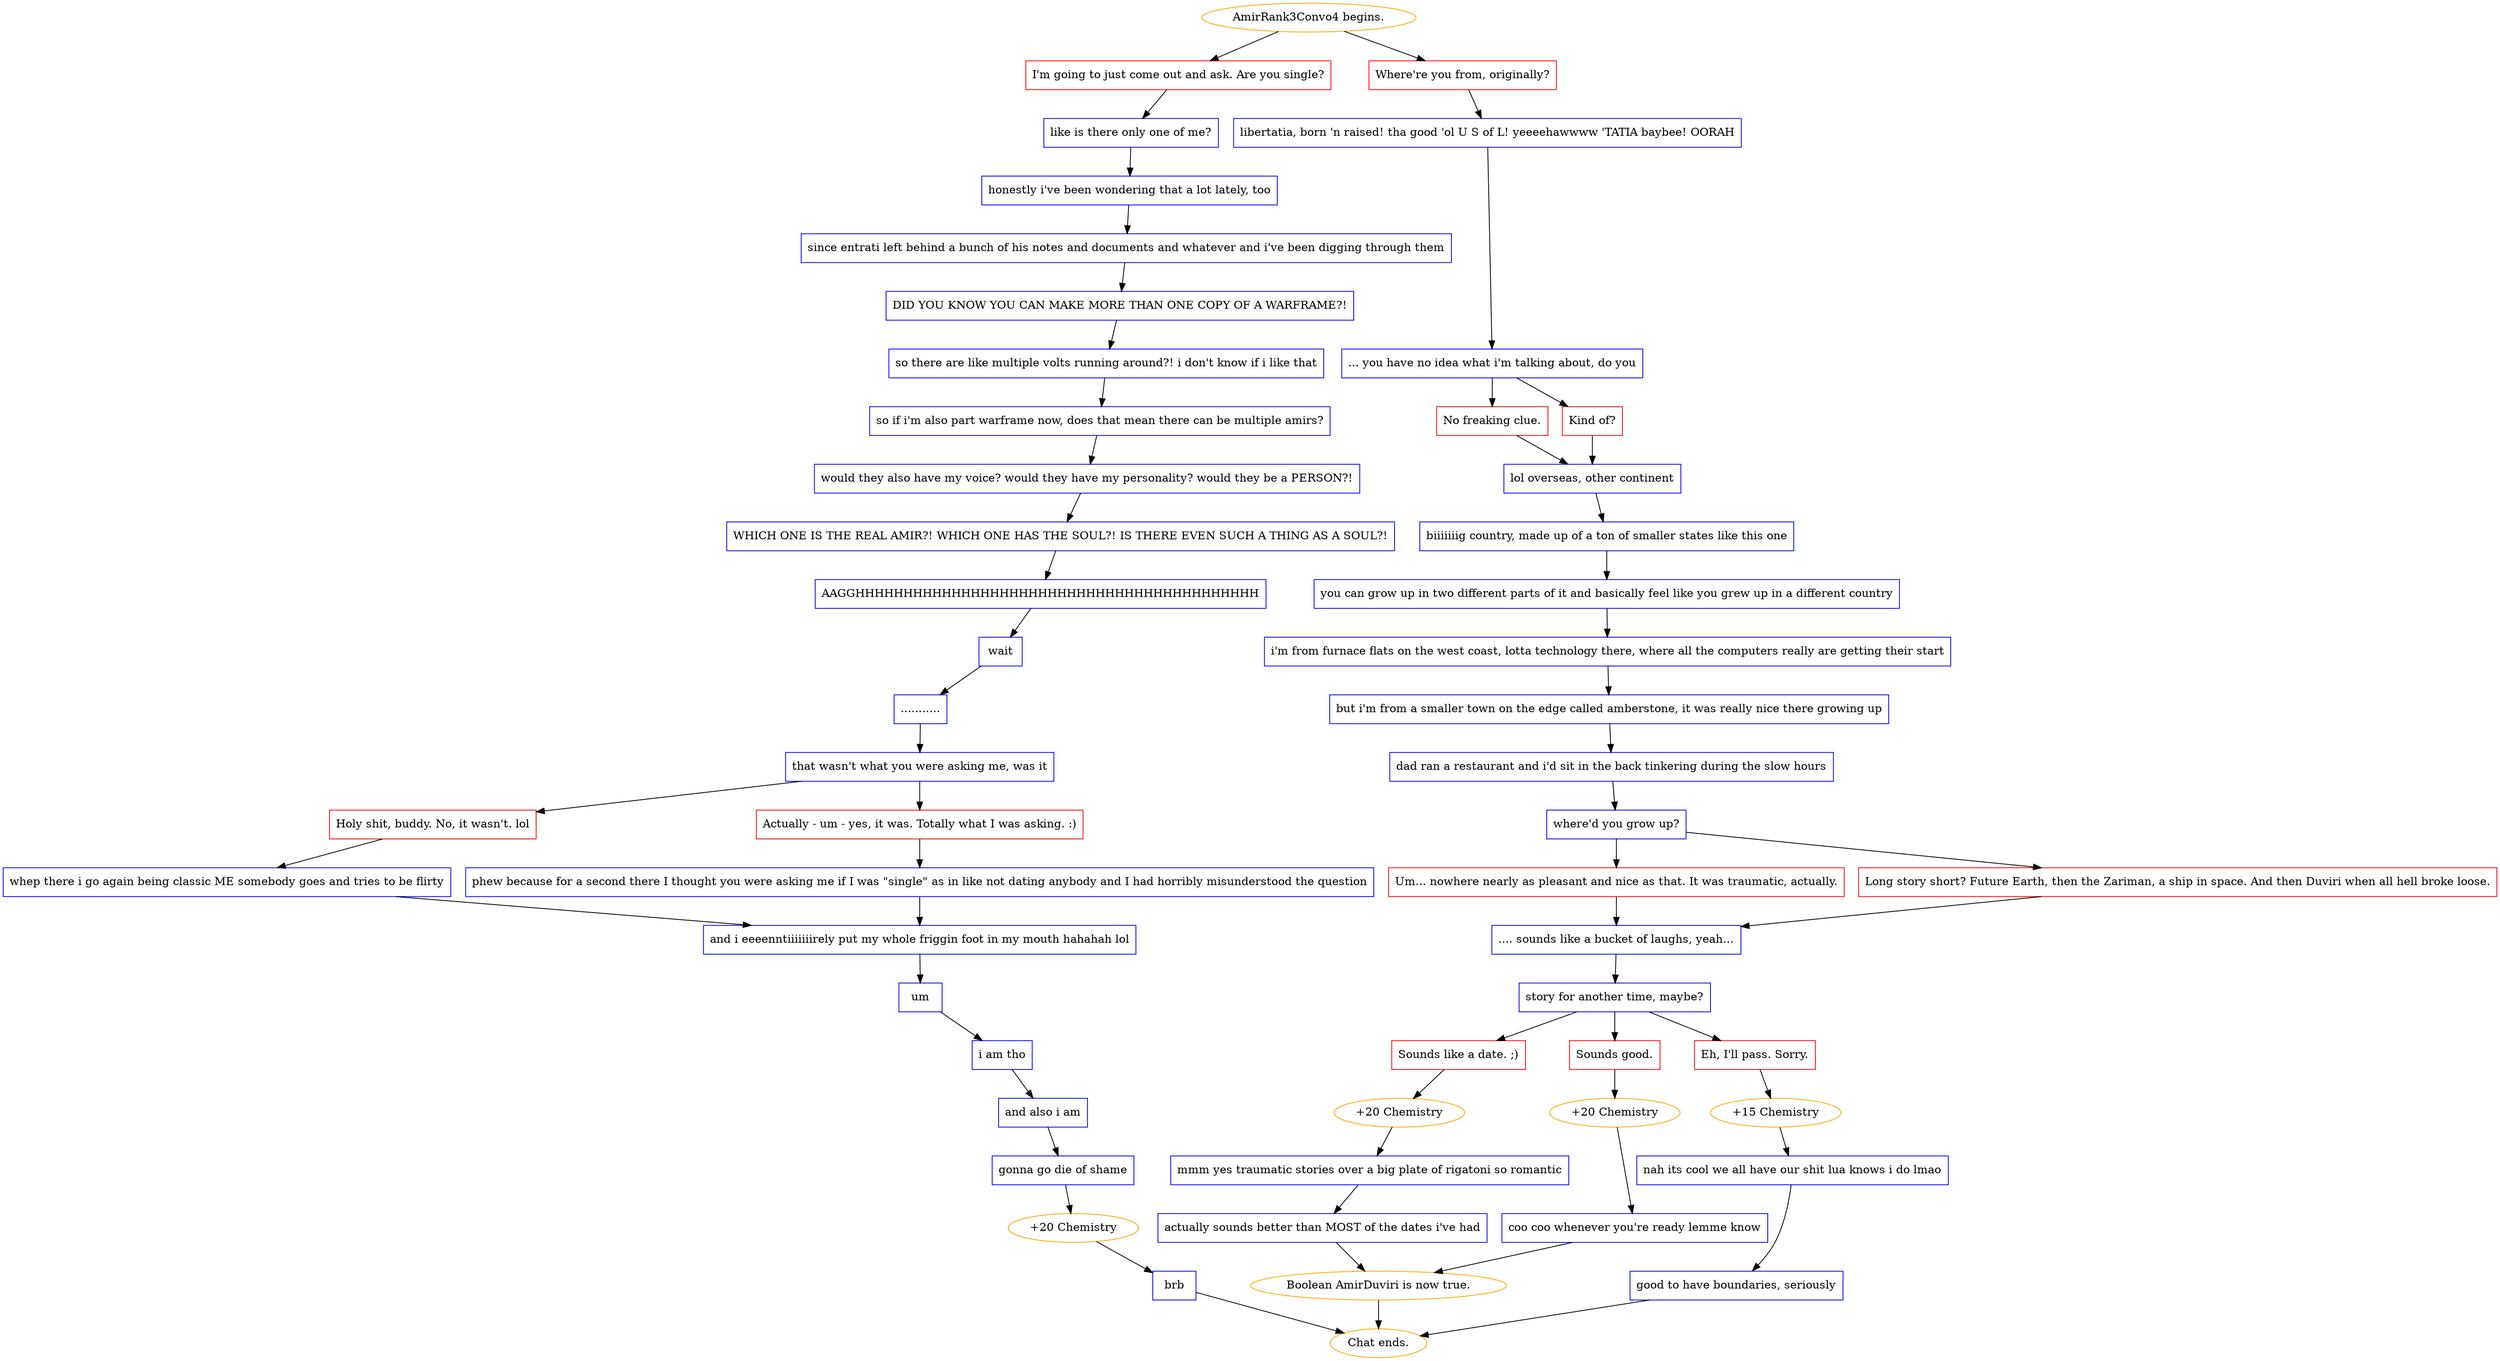 digraph {
	"AmirRank3Convo4 begins." [color=orange];
		"AmirRank3Convo4 begins." -> 1286;
		"AmirRank3Convo4 begins." -> 1287;
	1286 [label="I'm going to just come out and ask. Are you single?",shape=box,color=red];
		1286 -> 1288;
	1287 [label="Where're you from, originally?",shape=box,color=red];
		1287 -> 1311;
	1288 [label="like is there only one of me?",shape=box,color=blue];
		1288 -> 1289;
	1311 [label="libertatia, born 'n raised! tha good 'ol U S of L! yeeeehawwww 'TATIA baybee! OORAH",shape=box,color=blue];
		1311 -> 1312;
	1289 [label="honestly i've been wondering that a lot lately, too",shape=box,color=blue];
		1289 -> 1290;
	1312 [label="... you have no idea what i'm talking about, do you",shape=box,color=blue];
		1312 -> 1313;
		1312 -> 1314;
	1290 [label="since entrati left behind a bunch of his notes and documents and whatever and i've been digging through them",shape=box,color=blue];
		1290 -> 1291;
	1313 [label="No freaking clue.",shape=box,color=red];
		1313 -> 1315;
	1314 [label="Kind of?",shape=box,color=red];
		1314 -> 1315;
	1291 [label="DID YOU KNOW YOU CAN MAKE MORE THAN ONE COPY OF A WARFRAME?!",shape=box,color=blue];
		1291 -> 1292;
	1315 [label="lol overseas, other continent",shape=box,color=blue];
		1315 -> 1316;
	1292 [label="so there are like multiple volts running around?! i don't know if i like that",shape=box,color=blue];
		1292 -> 1293;
	1316 [label="biiiiiiig country, made up of a ton of smaller states like this one",shape=box,color=blue];
		1316 -> 1317;
	1293 [label="so if i'm also part warframe now, does that mean there can be multiple amirs?",shape=box,color=blue];
		1293 -> 1294;
	1317 [label="you can grow up in two different parts of it and basically feel like you grew up in a different country",shape=box,color=blue];
		1317 -> 1318;
	1294 [label="would they also have my voice? would they have my personality? would they be a PERSON?!",shape=box,color=blue];
		1294 -> 1295;
	1318 [label="i'm from furnace flats on the west coast, lotta technology there, where all the computers really are getting their start",shape=box,color=blue];
		1318 -> 1319;
	1295 [label="WHICH ONE IS THE REAL AMIR?! WHICH ONE HAS THE SOUL?! IS THERE EVEN SUCH A THING AS A SOUL?!",shape=box,color=blue];
		1295 -> 1296;
	1319 [label="but i'm from a smaller town on the edge called amberstone, it was really nice there growing up",shape=box,color=blue];
		1319 -> 1320;
	1296 [label="AAGGHHHHHHHHHHHHHHHHHHHHHHHHHHHHHHHHHHHHHHHHHH",shape=box,color=blue];
		1296 -> 1297;
	1320 [label="dad ran a restaurant and i'd sit in the back tinkering during the slow hours",shape=box,color=blue];
		1320 -> 1321;
	1297 [label="wait",shape=box,color=blue];
		1297 -> 1298;
	1321 [label="where'd you grow up?",shape=box,color=blue];
		1321 -> 1322;
		1321 -> 1323;
	1298 [label="...........",shape=box,color=blue];
		1298 -> 1299;
	1322 [label="Um... nowhere nearly as pleasant and nice as that. It was traumatic, actually.",shape=box,color=red];
		1322 -> 1324;
	1323 [label="Long story short? Future Earth, then the Zariman, a ship in space. And then Duviri when all hell broke loose.",shape=box,color=red];
		1323 -> 1324;
	1299 [label="that wasn't what you were asking me, was it",shape=box,color=blue];
		1299 -> 1300;
		1299 -> 1301;
	1324 [label=".... sounds like a bucket of laughs, yeah...",shape=box,color=blue];
		1324 -> 1325;
	1300 [label="Holy shit, buddy. No, it wasn't. lol",shape=box,color=red];
		1300 -> 1302;
	1301 [label="Actually - um - yes, it was. Totally what I was asking. :)",shape=box,color=red];
		1301 -> 1303;
	1325 [label="story for another time, maybe?",shape=box,color=blue];
		1325 -> 1326;
		1325 -> 1327;
		1325 -> 1328;
	1302 [label="whep there i go again being classic ME somebody goes and tries to be flirty",shape=box,color=blue];
		1302 -> 1304;
	1303 [label="phew because for a second there I thought you were asking me if I was \"single\" as in like not dating anybody and I had horribly misunderstood the question",shape=box,color=blue];
		1303 -> 1304;
	1326 [label="Sounds like a date. ;)",shape=box,color=red];
		1326 -> 1332;
	1327 [label="Sounds good.",shape=box,color=red];
		1327 -> 1335;
	1328 [label="Eh, I'll pass. Sorry.",shape=box,color=red];
		1328 -> 1340;
	1304 [label="and i eeeenntiiiiiiirely put my whole friggin foot in my mouth hahahah lol",shape=box,color=blue];
		1304 -> 2635;
	1332 [label="+20 Chemistry",color=orange];
		1332 -> 1329;
	1335 [label="+20 Chemistry",color=orange];
		1335 -> 1333;
	1340 [label="+15 Chemistry",color=orange];
		1340 -> 1338;
	2635 [label="um",shape=box,color=blue];
		2635 -> 2357;
	1329 [label="mmm yes traumatic stories over a big plate of rigatoni so romantic",shape=box,color=blue];
		1329 -> 1330;
	1333 [label="coo coo whenever you're ready lemme know",shape=box,color=blue];
		1333 -> "/EE/Types/Engine/SetBooleanDialogueNode:AmirDuviri:Chat ends.";
	1338 [label="nah its cool we all have our shit lua knows i do lmao",shape=box,color=blue];
		1338 -> 1339;
	2357 [label="i am tho",shape=box,color=blue];
		2357 -> 1306;
	1330 [label="actually sounds better than MOST of the dates i've had",shape=box,color=blue];
		1330 -> "/EE/Types/Engine/SetBooleanDialogueNode:AmirDuviri:Chat ends.";
	"/EE/Types/Engine/SetBooleanDialogueNode:AmirDuviri:Chat ends." [label="Boolean AmirDuviri is now true.",color=orange];
		"/EE/Types/Engine/SetBooleanDialogueNode:AmirDuviri:Chat ends." -> "Chat ends.";
	1339 [label="good to have boundaries, seriously",shape=box,color=blue];
		1339 -> "Chat ends.";
	1306 [label="and also i am",shape=box,color=blue];
		1306 -> 1307;
	"Chat ends." [color=orange];
	1307 [label="gonna go die of shame",shape=box,color=blue];
		1307 -> 1309;
	1309 [label="+20 Chemistry",color=orange];
		1309 -> 1308;
	1308 [label="brb",shape=box,color=blue];
		1308 -> "Chat ends.";
}